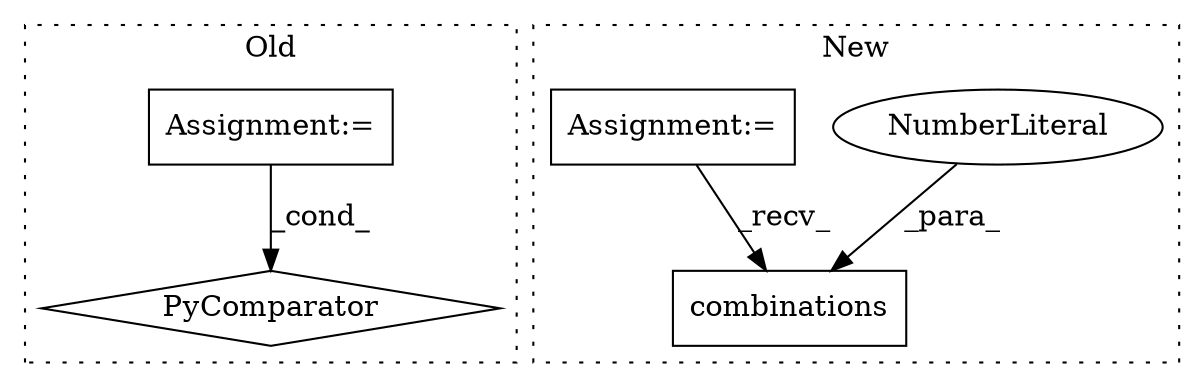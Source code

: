 digraph G {
subgraph cluster0 {
1 [label="PyComparator" a="113" s="13381" l="41" shape="diamond"];
3 [label="Assignment:=" a="7" s="13381" l="41" shape="box"];
label = "Old";
style="dotted";
}
subgraph cluster1 {
2 [label="combinations" a="32" s="12751,12783" l="13,1" shape="box"];
4 [label="NumberLiteral" a="34" s="12782" l="1" shape="ellipse"];
5 [label="Assignment:=" a="7" s="12076" l="9" shape="box"];
label = "New";
style="dotted";
}
3 -> 1 [label="_cond_"];
4 -> 2 [label="_para_"];
5 -> 2 [label="_recv_"];
}